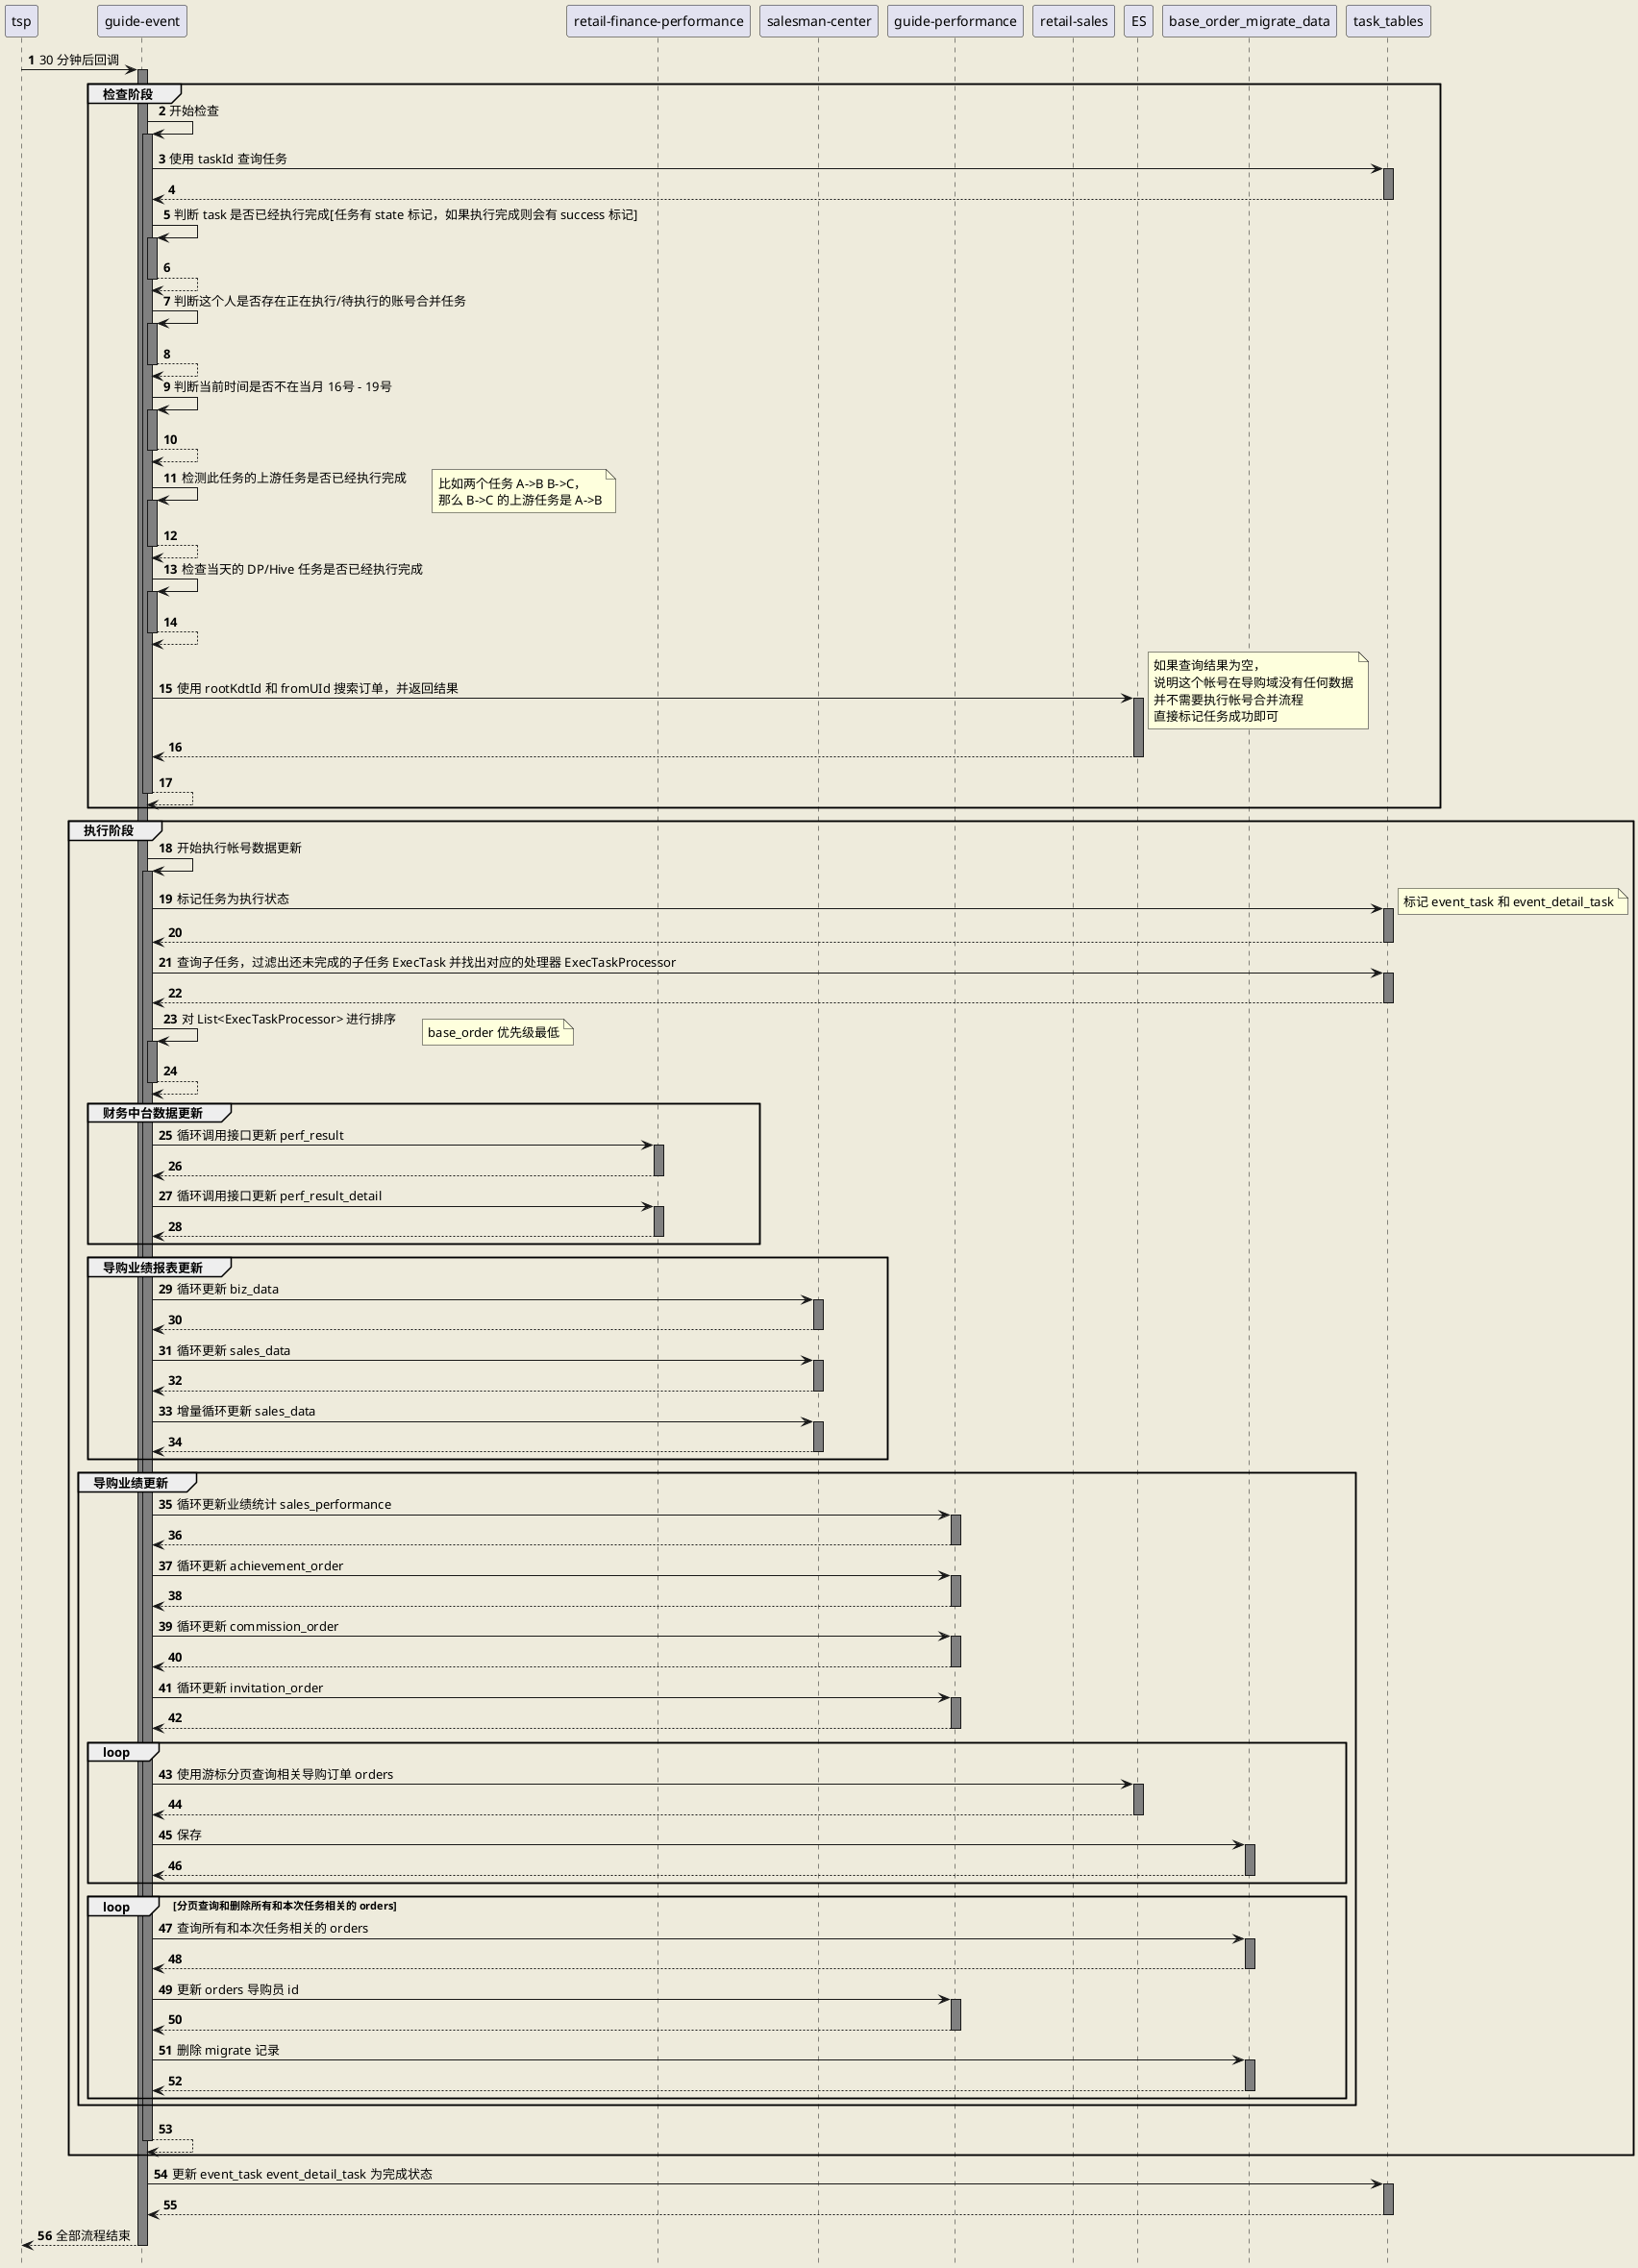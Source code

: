 @startuml
'https://plantuml.com/sequence-diagram

hide footbox
skinparam backgroundColor #EEEBDC

skinparam sequence {
    LifeLineBackgroundColor grey
}

autonumber
autoActivate on

participant "tsp" as tsp
participant "guide-event" as event
participant "retail-finance-performance" as financePerf
participant "salesman-center" as salesman
participant "guide-performance" as guidePerf
participant "retail-sales" as sales
participant "ES" as es
participant "base_order_migrate_data" as migrate
participant "task_tables" as taskTables

tsp -> event : 30 分钟后回调

group 检查阶段

    event -> event : 开始检查

    event -> taskTables : 使用 taskId 查询任务
    return

    event -> event : 判断 task 是否已经执行完成[任务有 state 标记，如果执行完成则会有 success 标记]
    return

    event -> event : 判断这个人是否存在正在执行/待执行的账号合并任务
    return

    event -> event : 判断当前时间是否不在当月 16号 - 19号
    return

    event -> event : 检测此任务的上游任务是否已经执行完成
    note right
        比如两个任务 A->B B->C，
        那么 B->C 的上游任务是 A->B
    end note
    return

    event -> event : 检查当天的 DP/Hive 任务是否已经执行完成
    return

    event -> es : 使用 rootKdtId 和 fromUId 搜索订单，并返回结果
    note right
        如果查询结果为空，
        说明这个帐号在导购域没有任何数据
        并不需要执行帐号合并流程
        直接标记任务成功即可
    end note
    return
    return

end group

group 执行阶段

    event -> event : 开始执行帐号数据更新

    event -> taskTables : 标记任务为执行状态
    note right
        标记 event_task 和 event_detail_task
    end note
    return

    event -> taskTables : 查询子任务，过滤出还未完成的子任务 ExecTask 并找出对应的处理器 ExecTaskProcessor
    return

    event -> event : 对 List<ExecTaskProcessor> 进行排序
    note right
        base_order 优先级最低
    end note
    return

    group 财务中台数据更新
        event -> financePerf : 循环调用接口更新 perf_result
        return

        event -> financePerf : 循环调用接口更新 perf_result_detail
        return
    end group

    group 导购业绩报表更新
        event -> salesman : 循环更新 biz_data
        return

        event -> salesman : 循环更新 sales_data
        return

        event -> salesman : 增量循环更新 sales_data
        return
    end group



    group 导购业绩更新
        event -> guidePerf : 循环更新业绩统计 sales_performance
        return

        event -> guidePerf : 循环更新 achievement_order
        return

        event -> guidePerf : 循环更新 commission_order
        return

        event -> guidePerf : 循环更新 invitation_order
        return

        loop
            event -> es : 使用游标分页查询相关导购订单 orders
            return
            event -> migrate : 保存
            return
        end

        loop 分页查询和删除所有和本次任务相关的 orders
            event -> migrate : 查询所有和本次任务相关的 orders
            return
            event -> guidePerf : 更新 orders 导购员 id
            return
            event -> migrate : 删除 migrate 记录
            return
        end
    end group
    return
end group

event -> taskTables : 更新 event_task event_detail_task 为完成状态
return
return 全部流程结束
@enduml